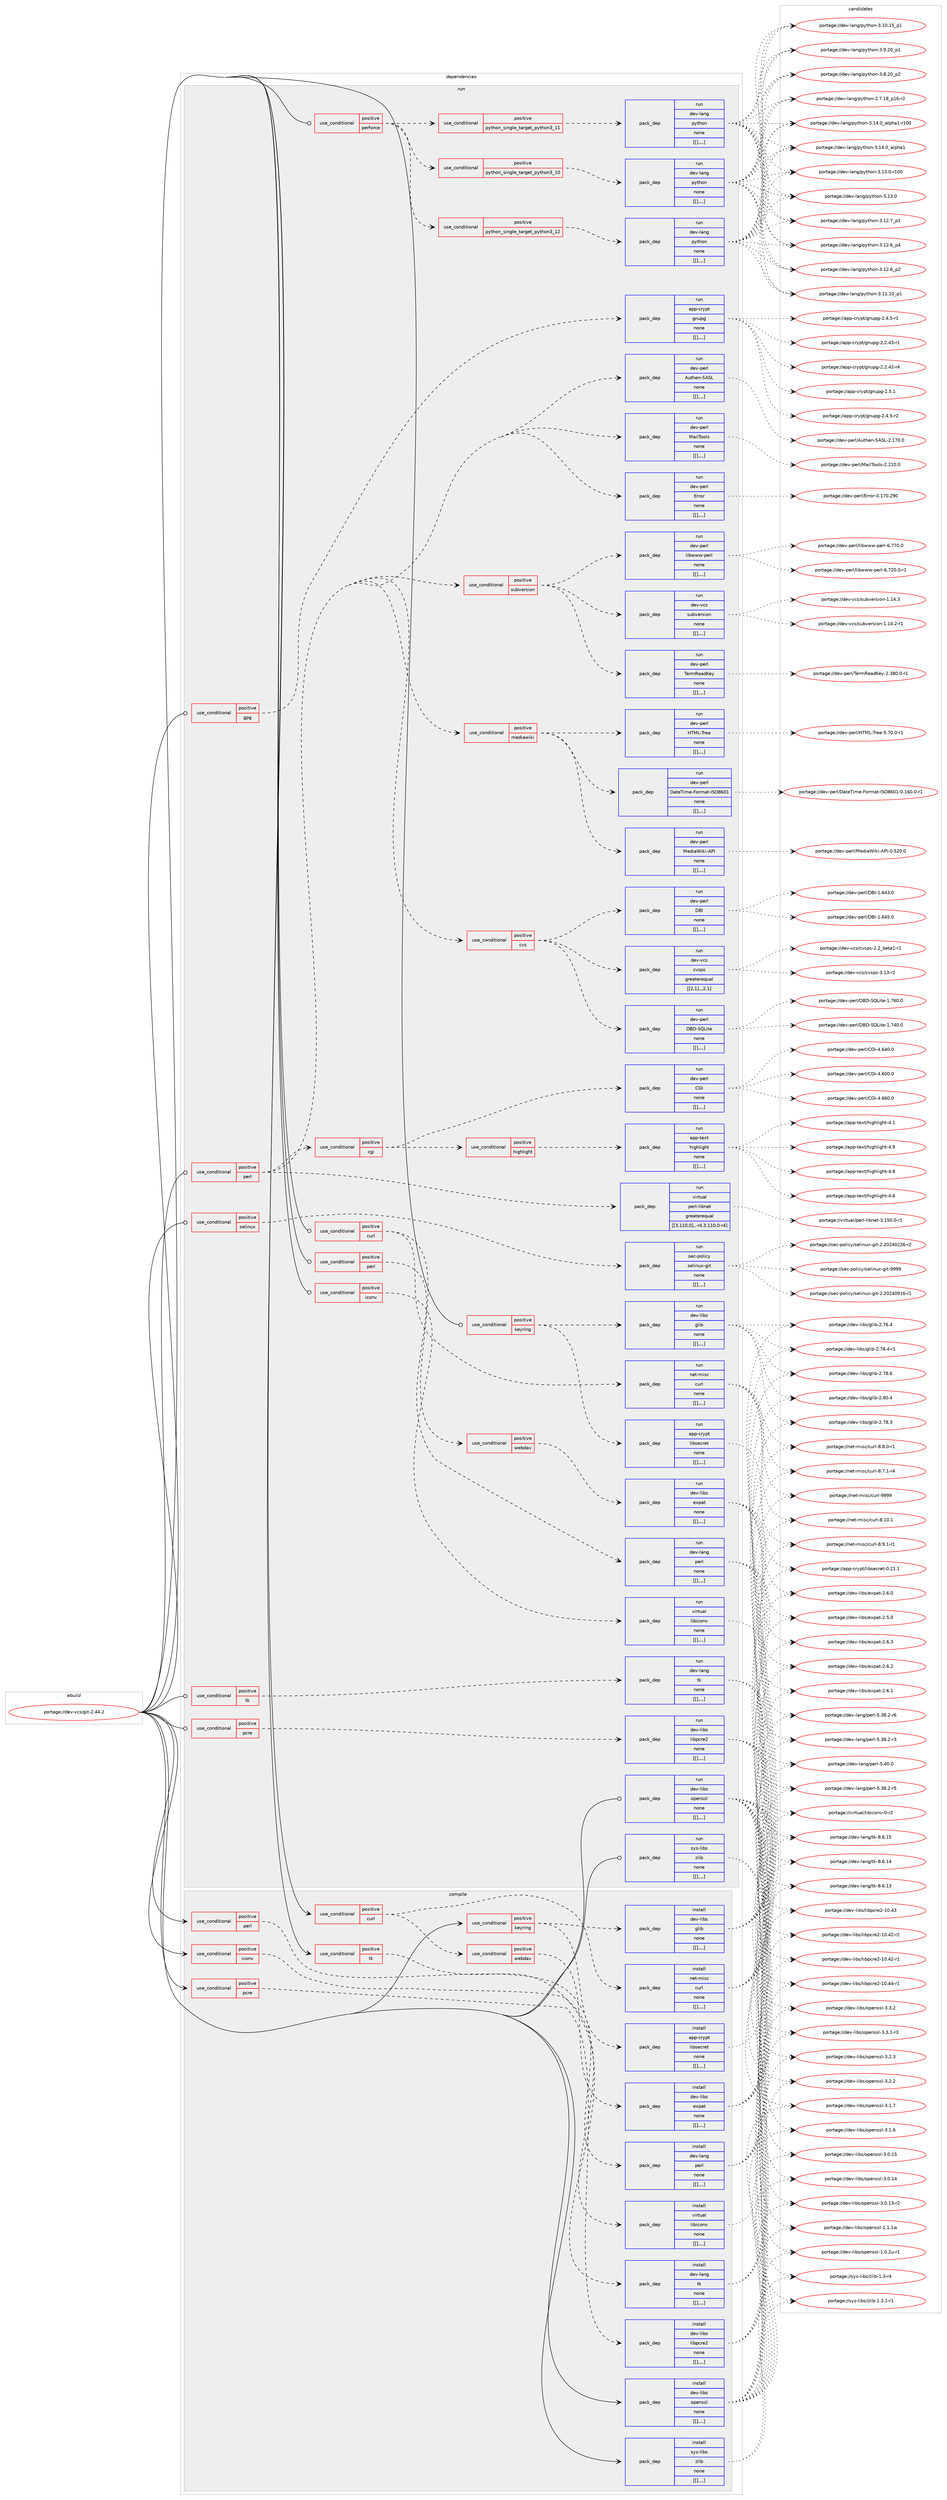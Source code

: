 digraph prolog {

# *************
# Graph options
# *************

newrank=true;
concentrate=true;
compound=true;
graph [rankdir=LR,fontname=Helvetica,fontsize=10,ranksep=1.5];#, ranksep=2.5, nodesep=0.2];
edge  [arrowhead=vee];
node  [fontname=Helvetica,fontsize=10];

# **********
# The ebuild
# **********

subgraph cluster_leftcol {
color=gray;
label=<<i>ebuild</i>>;
id [label="portage://dev-vcs/git-2.44.2", color=red, width=4, href="../dev-vcs/git-2.44.2.svg"];
}

# ****************
# The dependencies
# ****************

subgraph cluster_midcol {
color=gray;
label=<<i>dependencies</i>>;
subgraph cluster_compile {
fillcolor="#eeeeee";
style=filled;
label=<<i>compile</i>>;
subgraph cond66840 {
dependency233013 [label=<<TABLE BORDER="0" CELLBORDER="1" CELLSPACING="0" CELLPADDING="4"><TR><TD ROWSPAN="3" CELLPADDING="10">use_conditional</TD></TR><TR><TD>positive</TD></TR><TR><TD>curl</TD></TR></TABLE>>, shape=none, color=red];
subgraph pack164625 {
dependency233052 [label=<<TABLE BORDER="0" CELLBORDER="1" CELLSPACING="0" CELLPADDING="4" WIDTH="220"><TR><TD ROWSPAN="6" CELLPADDING="30">pack_dep</TD></TR><TR><TD WIDTH="110">install</TD></TR><TR><TD>net-misc</TD></TR><TR><TD>curl</TD></TR><TR><TD>none</TD></TR><TR><TD>[[],,,,]</TD></TR></TABLE>>, shape=none, color=blue];
}
dependency233013:e -> dependency233052:w [weight=20,style="dashed",arrowhead="vee"];
subgraph cond66861 {
dependency233061 [label=<<TABLE BORDER="0" CELLBORDER="1" CELLSPACING="0" CELLPADDING="4"><TR><TD ROWSPAN="3" CELLPADDING="10">use_conditional</TD></TR><TR><TD>positive</TD></TR><TR><TD>webdav</TD></TR></TABLE>>, shape=none, color=red];
subgraph pack164683 {
dependency233116 [label=<<TABLE BORDER="0" CELLBORDER="1" CELLSPACING="0" CELLPADDING="4" WIDTH="220"><TR><TD ROWSPAN="6" CELLPADDING="30">pack_dep</TD></TR><TR><TD WIDTH="110">install</TD></TR><TR><TD>dev-libs</TD></TR><TR><TD>expat</TD></TR><TR><TD>none</TD></TR><TR><TD>[[],,,,]</TD></TR></TABLE>>, shape=none, color=blue];
}
dependency233061:e -> dependency233116:w [weight=20,style="dashed",arrowhead="vee"];
}
dependency233013:e -> dependency233061:w [weight=20,style="dashed",arrowhead="vee"];
}
id:e -> dependency233013:w [weight=20,style="solid",arrowhead="vee"];
subgraph cond66881 {
dependency233120 [label=<<TABLE BORDER="0" CELLBORDER="1" CELLSPACING="0" CELLPADDING="4"><TR><TD ROWSPAN="3" CELLPADDING="10">use_conditional</TD></TR><TR><TD>positive</TD></TR><TR><TD>iconv</TD></TR></TABLE>>, shape=none, color=red];
subgraph pack164729 {
dependency233179 [label=<<TABLE BORDER="0" CELLBORDER="1" CELLSPACING="0" CELLPADDING="4" WIDTH="220"><TR><TD ROWSPAN="6" CELLPADDING="30">pack_dep</TD></TR><TR><TD WIDTH="110">install</TD></TR><TR><TD>virtual</TD></TR><TR><TD>libiconv</TD></TR><TR><TD>none</TD></TR><TR><TD>[[],,,,]</TD></TR></TABLE>>, shape=none, color=blue];
}
dependency233120:e -> dependency233179:w [weight=20,style="dashed",arrowhead="vee"];
}
id:e -> dependency233120:w [weight=20,style="solid",arrowhead="vee"];
subgraph cond66903 {
dependency233221 [label=<<TABLE BORDER="0" CELLBORDER="1" CELLSPACING="0" CELLPADDING="4"><TR><TD ROWSPAN="3" CELLPADDING="10">use_conditional</TD></TR><TR><TD>positive</TD></TR><TR><TD>keyring</TD></TR></TABLE>>, shape=none, color=red];
subgraph pack164764 {
dependency233265 [label=<<TABLE BORDER="0" CELLBORDER="1" CELLSPACING="0" CELLPADDING="4" WIDTH="220"><TR><TD ROWSPAN="6" CELLPADDING="30">pack_dep</TD></TR><TR><TD WIDTH="110">install</TD></TR><TR><TD>app-crypt</TD></TR><TR><TD>libsecret</TD></TR><TR><TD>none</TD></TR><TR><TD>[[],,,,]</TD></TR></TABLE>>, shape=none, color=blue];
}
dependency233221:e -> dependency233265:w [weight=20,style="dashed",arrowhead="vee"];
subgraph pack164798 {
dependency233286 [label=<<TABLE BORDER="0" CELLBORDER="1" CELLSPACING="0" CELLPADDING="4" WIDTH="220"><TR><TD ROWSPAN="6" CELLPADDING="30">pack_dep</TD></TR><TR><TD WIDTH="110">install</TD></TR><TR><TD>dev-libs</TD></TR><TR><TD>glib</TD></TR><TR><TD>none</TD></TR><TR><TD>[[],,,,]</TD></TR></TABLE>>, shape=none, color=blue];
}
dependency233221:e -> dependency233286:w [weight=20,style="dashed",arrowhead="vee"];
}
id:e -> dependency233221:w [weight=20,style="solid",arrowhead="vee"];
subgraph cond66932 {
dependency233315 [label=<<TABLE BORDER="0" CELLBORDER="1" CELLSPACING="0" CELLPADDING="4"><TR><TD ROWSPAN="3" CELLPADDING="10">use_conditional</TD></TR><TR><TD>positive</TD></TR><TR><TD>pcre</TD></TR></TABLE>>, shape=none, color=red];
subgraph pack164822 {
dependency233317 [label=<<TABLE BORDER="0" CELLBORDER="1" CELLSPACING="0" CELLPADDING="4" WIDTH="220"><TR><TD ROWSPAN="6" CELLPADDING="30">pack_dep</TD></TR><TR><TD WIDTH="110">install</TD></TR><TR><TD>dev-libs</TD></TR><TR><TD>libpcre2</TD></TR><TR><TD>none</TD></TR><TR><TD>[[],,,,]</TD></TR></TABLE>>, shape=none, color=blue];
}
dependency233315:e -> dependency233317:w [weight=20,style="dashed",arrowhead="vee"];
}
id:e -> dependency233315:w [weight=20,style="solid",arrowhead="vee"];
subgraph cond66946 {
dependency233334 [label=<<TABLE BORDER="0" CELLBORDER="1" CELLSPACING="0" CELLPADDING="4"><TR><TD ROWSPAN="3" CELLPADDING="10">use_conditional</TD></TR><TR><TD>positive</TD></TR><TR><TD>perl</TD></TR></TABLE>>, shape=none, color=red];
subgraph pack164838 {
dependency233358 [label=<<TABLE BORDER="0" CELLBORDER="1" CELLSPACING="0" CELLPADDING="4" WIDTH="220"><TR><TD ROWSPAN="6" CELLPADDING="30">pack_dep</TD></TR><TR><TD WIDTH="110">install</TD></TR><TR><TD>dev-lang</TD></TR><TR><TD>perl</TD></TR><TR><TD>none</TD></TR><TR><TD>[[],,,,]</TD></TR></TABLE>>, shape=none, color=blue];
}
dependency233334:e -> dependency233358:w [weight=20,style="dashed",arrowhead="vee"];
}
id:e -> dependency233334:w [weight=20,style="solid",arrowhead="vee"];
subgraph cond66978 {
dependency233409 [label=<<TABLE BORDER="0" CELLBORDER="1" CELLSPACING="0" CELLPADDING="4"><TR><TD ROWSPAN="3" CELLPADDING="10">use_conditional</TD></TR><TR><TD>positive</TD></TR><TR><TD>tk</TD></TR></TABLE>>, shape=none, color=red];
subgraph pack164904 {
dependency233515 [label=<<TABLE BORDER="0" CELLBORDER="1" CELLSPACING="0" CELLPADDING="4" WIDTH="220"><TR><TD ROWSPAN="6" CELLPADDING="30">pack_dep</TD></TR><TR><TD WIDTH="110">install</TD></TR><TR><TD>dev-lang</TD></TR><TR><TD>tk</TD></TR><TR><TD>none</TD></TR><TR><TD>[[],,,,]</TD></TR></TABLE>>, shape=none, color=blue];
}
dependency233409:e -> dependency233515:w [weight=20,style="dashed",arrowhead="vee"];
}
id:e -> dependency233409:w [weight=20,style="solid",arrowhead="vee"];
subgraph pack164961 {
dependency233518 [label=<<TABLE BORDER="0" CELLBORDER="1" CELLSPACING="0" CELLPADDING="4" WIDTH="220"><TR><TD ROWSPAN="6" CELLPADDING="30">pack_dep</TD></TR><TR><TD WIDTH="110">install</TD></TR><TR><TD>dev-libs</TD></TR><TR><TD>openssl</TD></TR><TR><TD>none</TD></TR><TR><TD>[[],,,,]</TD></TR></TABLE>>, shape=none, color=blue];
}
id:e -> dependency233518:w [weight=20,style="solid",arrowhead="vee"];
subgraph pack164964 {
dependency233522 [label=<<TABLE BORDER="0" CELLBORDER="1" CELLSPACING="0" CELLPADDING="4" WIDTH="220"><TR><TD ROWSPAN="6" CELLPADDING="30">pack_dep</TD></TR><TR><TD WIDTH="110">install</TD></TR><TR><TD>sys-libs</TD></TR><TR><TD>zlib</TD></TR><TR><TD>none</TD></TR><TR><TD>[[],,,,]</TD></TR></TABLE>>, shape=none, color=blue];
}
id:e -> dependency233522:w [weight=20,style="solid",arrowhead="vee"];
}
subgraph cluster_compileandrun {
fillcolor="#eeeeee";
style=filled;
label=<<i>compile and run</i>>;
}
subgraph cluster_run {
fillcolor="#eeeeee";
style=filled;
label=<<i>run</i>>;
subgraph cond67015 {
dependency233546 [label=<<TABLE BORDER="0" CELLBORDER="1" CELLSPACING="0" CELLPADDING="4"><TR><TD ROWSPAN="3" CELLPADDING="10">use_conditional</TD></TR><TR><TD>positive</TD></TR><TR><TD>curl</TD></TR></TABLE>>, shape=none, color=red];
subgraph pack165002 {
dependency233581 [label=<<TABLE BORDER="0" CELLBORDER="1" CELLSPACING="0" CELLPADDING="4" WIDTH="220"><TR><TD ROWSPAN="6" CELLPADDING="30">pack_dep</TD></TR><TR><TD WIDTH="110">run</TD></TR><TR><TD>net-misc</TD></TR><TR><TD>curl</TD></TR><TR><TD>none</TD></TR><TR><TD>[[],,,,]</TD></TR></TABLE>>, shape=none, color=blue];
}
dependency233546:e -> dependency233581:w [weight=20,style="dashed",arrowhead="vee"];
subgraph cond67027 {
dependency233603 [label=<<TABLE BORDER="0" CELLBORDER="1" CELLSPACING="0" CELLPADDING="4"><TR><TD ROWSPAN="3" CELLPADDING="10">use_conditional</TD></TR><TR><TD>positive</TD></TR><TR><TD>webdav</TD></TR></TABLE>>, shape=none, color=red];
subgraph pack165037 {
dependency233633 [label=<<TABLE BORDER="0" CELLBORDER="1" CELLSPACING="0" CELLPADDING="4" WIDTH="220"><TR><TD ROWSPAN="6" CELLPADDING="30">pack_dep</TD></TR><TR><TD WIDTH="110">run</TD></TR><TR><TD>dev-libs</TD></TR><TR><TD>expat</TD></TR><TR><TD>none</TD></TR><TR><TD>[[],,,,]</TD></TR></TABLE>>, shape=none, color=blue];
}
dependency233603:e -> dependency233633:w [weight=20,style="dashed",arrowhead="vee"];
}
dependency233546:e -> dependency233603:w [weight=20,style="dashed",arrowhead="vee"];
}
id:e -> dependency233546:w [weight=20,style="solid",arrowhead="odot"];
subgraph cond67045 {
dependency233657 [label=<<TABLE BORDER="0" CELLBORDER="1" CELLSPACING="0" CELLPADDING="4"><TR><TD ROWSPAN="3" CELLPADDING="10">use_conditional</TD></TR><TR><TD>positive</TD></TR><TR><TD>gpg</TD></TR></TABLE>>, shape=none, color=red];
subgraph pack165068 {
dependency233730 [label=<<TABLE BORDER="0" CELLBORDER="1" CELLSPACING="0" CELLPADDING="4" WIDTH="220"><TR><TD ROWSPAN="6" CELLPADDING="30">pack_dep</TD></TR><TR><TD WIDTH="110">run</TD></TR><TR><TD>app-crypt</TD></TR><TR><TD>gnupg</TD></TR><TR><TD>none</TD></TR><TR><TD>[[],,,,]</TD></TR></TABLE>>, shape=none, color=blue];
}
dependency233657:e -> dependency233730:w [weight=20,style="dashed",arrowhead="vee"];
}
id:e -> dependency233657:w [weight=20,style="solid",arrowhead="odot"];
subgraph cond67075 {
dependency233734 [label=<<TABLE BORDER="0" CELLBORDER="1" CELLSPACING="0" CELLPADDING="4"><TR><TD ROWSPAN="3" CELLPADDING="10">use_conditional</TD></TR><TR><TD>positive</TD></TR><TR><TD>iconv</TD></TR></TABLE>>, shape=none, color=red];
subgraph pack165109 {
dependency233737 [label=<<TABLE BORDER="0" CELLBORDER="1" CELLSPACING="0" CELLPADDING="4" WIDTH="220"><TR><TD ROWSPAN="6" CELLPADDING="30">pack_dep</TD></TR><TR><TD WIDTH="110">run</TD></TR><TR><TD>virtual</TD></TR><TR><TD>libiconv</TD></TR><TR><TD>none</TD></TR><TR><TD>[[],,,,]</TD></TR></TABLE>>, shape=none, color=blue];
}
dependency233734:e -> dependency233737:w [weight=20,style="dashed",arrowhead="vee"];
}
id:e -> dependency233734:w [weight=20,style="solid",arrowhead="odot"];
subgraph cond67080 {
dependency233763 [label=<<TABLE BORDER="0" CELLBORDER="1" CELLSPACING="0" CELLPADDING="4"><TR><TD ROWSPAN="3" CELLPADDING="10">use_conditional</TD></TR><TR><TD>positive</TD></TR><TR><TD>keyring</TD></TR></TABLE>>, shape=none, color=red];
subgraph pack165142 {
dependency233789 [label=<<TABLE BORDER="0" CELLBORDER="1" CELLSPACING="0" CELLPADDING="4" WIDTH="220"><TR><TD ROWSPAN="6" CELLPADDING="30">pack_dep</TD></TR><TR><TD WIDTH="110">run</TD></TR><TR><TD>app-crypt</TD></TR><TR><TD>libsecret</TD></TR><TR><TD>none</TD></TR><TR><TD>[[],,,,]</TD></TR></TABLE>>, shape=none, color=blue];
}
dependency233763:e -> dependency233789:w [weight=20,style="dashed",arrowhead="vee"];
subgraph pack165169 {
dependency233893 [label=<<TABLE BORDER="0" CELLBORDER="1" CELLSPACING="0" CELLPADDING="4" WIDTH="220"><TR><TD ROWSPAN="6" CELLPADDING="30">pack_dep</TD></TR><TR><TD WIDTH="110">run</TD></TR><TR><TD>dev-libs</TD></TR><TR><TD>glib</TD></TR><TR><TD>none</TD></TR><TR><TD>[[],,,,]</TD></TR></TABLE>>, shape=none, color=blue];
}
dependency233763:e -> dependency233893:w [weight=20,style="dashed",arrowhead="vee"];
}
id:e -> dependency233763:w [weight=20,style="solid",arrowhead="odot"];
subgraph cond67129 {
dependency233913 [label=<<TABLE BORDER="0" CELLBORDER="1" CELLSPACING="0" CELLPADDING="4"><TR><TD ROWSPAN="3" CELLPADDING="10">use_conditional</TD></TR><TR><TD>positive</TD></TR><TR><TD>pcre</TD></TR></TABLE>>, shape=none, color=red];
subgraph pack165232 {
dependency233917 [label=<<TABLE BORDER="0" CELLBORDER="1" CELLSPACING="0" CELLPADDING="4" WIDTH="220"><TR><TD ROWSPAN="6" CELLPADDING="30">pack_dep</TD></TR><TR><TD WIDTH="110">run</TD></TR><TR><TD>dev-libs</TD></TR><TR><TD>libpcre2</TD></TR><TR><TD>none</TD></TR><TR><TD>[[],,,,]</TD></TR></TABLE>>, shape=none, color=blue];
}
dependency233913:e -> dependency233917:w [weight=20,style="dashed",arrowhead="vee"];
}
id:e -> dependency233913:w [weight=20,style="solid",arrowhead="odot"];
subgraph cond67141 {
dependency233944 [label=<<TABLE BORDER="0" CELLBORDER="1" CELLSPACING="0" CELLPADDING="4"><TR><TD ROWSPAN="3" CELLPADDING="10">use_conditional</TD></TR><TR><TD>positive</TD></TR><TR><TD>perforce</TD></TR></TABLE>>, shape=none, color=red];
subgraph cond67142 {
dependency233968 [label=<<TABLE BORDER="0" CELLBORDER="1" CELLSPACING="0" CELLPADDING="4"><TR><TD ROWSPAN="3" CELLPADDING="10">use_conditional</TD></TR><TR><TD>positive</TD></TR><TR><TD>python_single_target_python3_10</TD></TR></TABLE>>, shape=none, color=red];
subgraph pack165261 {
dependency233984 [label=<<TABLE BORDER="0" CELLBORDER="1" CELLSPACING="0" CELLPADDING="4" WIDTH="220"><TR><TD ROWSPAN="6" CELLPADDING="30">pack_dep</TD></TR><TR><TD WIDTH="110">run</TD></TR><TR><TD>dev-lang</TD></TR><TR><TD>python</TD></TR><TR><TD>none</TD></TR><TR><TD>[[],,,,]</TD></TR></TABLE>>, shape=none, color=blue];
}
dependency233968:e -> dependency233984:w [weight=20,style="dashed",arrowhead="vee"];
}
dependency233944:e -> dependency233968:w [weight=20,style="dashed",arrowhead="vee"];
subgraph cond67162 {
dependency234004 [label=<<TABLE BORDER="0" CELLBORDER="1" CELLSPACING="0" CELLPADDING="4"><TR><TD ROWSPAN="3" CELLPADDING="10">use_conditional</TD></TR><TR><TD>positive</TD></TR><TR><TD>python_single_target_python3_11</TD></TR></TABLE>>, shape=none, color=red];
subgraph pack165288 {
dependency234007 [label=<<TABLE BORDER="0" CELLBORDER="1" CELLSPACING="0" CELLPADDING="4" WIDTH="220"><TR><TD ROWSPAN="6" CELLPADDING="30">pack_dep</TD></TR><TR><TD WIDTH="110">run</TD></TR><TR><TD>dev-lang</TD></TR><TR><TD>python</TD></TR><TR><TD>none</TD></TR><TR><TD>[[],,,,]</TD></TR></TABLE>>, shape=none, color=blue];
}
dependency234004:e -> dependency234007:w [weight=20,style="dashed",arrowhead="vee"];
}
dependency233944:e -> dependency234004:w [weight=20,style="dashed",arrowhead="vee"];
subgraph cond67169 {
dependency234048 [label=<<TABLE BORDER="0" CELLBORDER="1" CELLSPACING="0" CELLPADDING="4"><TR><TD ROWSPAN="3" CELLPADDING="10">use_conditional</TD></TR><TR><TD>positive</TD></TR><TR><TD>python_single_target_python3_12</TD></TR></TABLE>>, shape=none, color=red];
subgraph pack165320 {
dependency234070 [label=<<TABLE BORDER="0" CELLBORDER="1" CELLSPACING="0" CELLPADDING="4" WIDTH="220"><TR><TD ROWSPAN="6" CELLPADDING="30">pack_dep</TD></TR><TR><TD WIDTH="110">run</TD></TR><TR><TD>dev-lang</TD></TR><TR><TD>python</TD></TR><TR><TD>none</TD></TR><TR><TD>[[],,,,]</TD></TR></TABLE>>, shape=none, color=blue];
}
dependency234048:e -> dependency234070:w [weight=20,style="dashed",arrowhead="vee"];
}
dependency233944:e -> dependency234048:w [weight=20,style="dashed",arrowhead="vee"];
}
id:e -> dependency233944:w [weight=20,style="solid",arrowhead="odot"];
subgraph cond67205 {
dependency234145 [label=<<TABLE BORDER="0" CELLBORDER="1" CELLSPACING="0" CELLPADDING="4"><TR><TD ROWSPAN="3" CELLPADDING="10">use_conditional</TD></TR><TR><TD>positive</TD></TR><TR><TD>perl</TD></TR></TABLE>>, shape=none, color=red];
subgraph pack165415 {
dependency234233 [label=<<TABLE BORDER="0" CELLBORDER="1" CELLSPACING="0" CELLPADDING="4" WIDTH="220"><TR><TD ROWSPAN="6" CELLPADDING="30">pack_dep</TD></TR><TR><TD WIDTH="110">run</TD></TR><TR><TD>dev-lang</TD></TR><TR><TD>perl</TD></TR><TR><TD>none</TD></TR><TR><TD>[[],,,,]</TD></TR></TABLE>>, shape=none, color=blue];
}
dependency234145:e -> dependency234233:w [weight=20,style="dashed",arrowhead="vee"];
}
id:e -> dependency234145:w [weight=20,style="solid",arrowhead="odot"];
subgraph cond67243 {
dependency234309 [label=<<TABLE BORDER="0" CELLBORDER="1" CELLSPACING="0" CELLPADDING="4"><TR><TD ROWSPAN="3" CELLPADDING="10">use_conditional</TD></TR><TR><TD>positive</TD></TR><TR><TD>perl</TD></TR></TABLE>>, shape=none, color=red];
subgraph pack165506 {
dependency234313 [label=<<TABLE BORDER="0" CELLBORDER="1" CELLSPACING="0" CELLPADDING="4" WIDTH="220"><TR><TD ROWSPAN="6" CELLPADDING="30">pack_dep</TD></TR><TR><TD WIDTH="110">run</TD></TR><TR><TD>dev-perl</TD></TR><TR><TD>Error</TD></TR><TR><TD>none</TD></TR><TR><TD>[[],,,,]</TD></TR></TABLE>>, shape=none, color=blue];
}
dependency234309:e -> dependency234313:w [weight=20,style="dashed",arrowhead="vee"];
subgraph pack165529 {
dependency234354 [label=<<TABLE BORDER="0" CELLBORDER="1" CELLSPACING="0" CELLPADDING="4" WIDTH="220"><TR><TD ROWSPAN="6" CELLPADDING="30">pack_dep</TD></TR><TR><TD WIDTH="110">run</TD></TR><TR><TD>dev-perl</TD></TR><TR><TD>MailTools</TD></TR><TR><TD>none</TD></TR><TR><TD>[[],,,,]</TD></TR></TABLE>>, shape=none, color=blue];
}
dependency234309:e -> dependency234354:w [weight=20,style="dashed",arrowhead="vee"];
subgraph pack165571 {
dependency234463 [label=<<TABLE BORDER="0" CELLBORDER="1" CELLSPACING="0" CELLPADDING="4" WIDTH="220"><TR><TD ROWSPAN="6" CELLPADDING="30">pack_dep</TD></TR><TR><TD WIDTH="110">run</TD></TR><TR><TD>dev-perl</TD></TR><TR><TD>Authen-SASL</TD></TR><TR><TD>none</TD></TR><TR><TD>[[],,,,]</TD></TR></TABLE>>, shape=none, color=blue];
}
dependency234309:e -> dependency234463:w [weight=20,style="dashed",arrowhead="vee"];
subgraph pack165622 {
dependency234500 [label=<<TABLE BORDER="0" CELLBORDER="1" CELLSPACING="0" CELLPADDING="4" WIDTH="220"><TR><TD ROWSPAN="6" CELLPADDING="30">pack_dep</TD></TR><TR><TD WIDTH="110">run</TD></TR><TR><TD>virtual</TD></TR><TR><TD>perl-libnet</TD></TR><TR><TD>greaterequal</TD></TR><TR><TD>[[3,110,0],,-r4,3.110.0-r4]</TD></TR></TABLE>>, shape=none, color=blue];
}
dependency234309:e -> dependency234500:w [weight=20,style="dashed",arrowhead="vee"];
subgraph cond67299 {
dependency234503 [label=<<TABLE BORDER="0" CELLBORDER="1" CELLSPACING="0" CELLPADDING="4"><TR><TD ROWSPAN="3" CELLPADDING="10">use_conditional</TD></TR><TR><TD>positive</TD></TR><TR><TD>cgi</TD></TR></TABLE>>, shape=none, color=red];
subgraph pack165662 {
dependency234522 [label=<<TABLE BORDER="0" CELLBORDER="1" CELLSPACING="0" CELLPADDING="4" WIDTH="220"><TR><TD ROWSPAN="6" CELLPADDING="30">pack_dep</TD></TR><TR><TD WIDTH="110">run</TD></TR><TR><TD>dev-perl</TD></TR><TR><TD>CGI</TD></TR><TR><TD>none</TD></TR><TR><TD>[[],,,,]</TD></TR></TABLE>>, shape=none, color=blue];
}
dependency234503:e -> dependency234522:w [weight=20,style="dashed",arrowhead="vee"];
subgraph cond67308 {
dependency234544 [label=<<TABLE BORDER="0" CELLBORDER="1" CELLSPACING="0" CELLPADDING="4"><TR><TD ROWSPAN="3" CELLPADDING="10">use_conditional</TD></TR><TR><TD>positive</TD></TR><TR><TD>highlight</TD></TR></TABLE>>, shape=none, color=red];
subgraph pack165684 {
dependency234547 [label=<<TABLE BORDER="0" CELLBORDER="1" CELLSPACING="0" CELLPADDING="4" WIDTH="220"><TR><TD ROWSPAN="6" CELLPADDING="30">pack_dep</TD></TR><TR><TD WIDTH="110">run</TD></TR><TR><TD>app-text</TD></TR><TR><TD>highlight</TD></TR><TR><TD>none</TD></TR><TR><TD>[[],,,,]</TD></TR></TABLE>>, shape=none, color=blue];
}
dependency234544:e -> dependency234547:w [weight=20,style="dashed",arrowhead="vee"];
}
dependency234503:e -> dependency234544:w [weight=20,style="dashed",arrowhead="vee"];
}
dependency234309:e -> dependency234503:w [weight=20,style="dashed",arrowhead="vee"];
subgraph cond67326 {
dependency234626 [label=<<TABLE BORDER="0" CELLBORDER="1" CELLSPACING="0" CELLPADDING="4"><TR><TD ROWSPAN="3" CELLPADDING="10">use_conditional</TD></TR><TR><TD>positive</TD></TR><TR><TD>cvs</TD></TR></TABLE>>, shape=none, color=red];
subgraph pack165746 {
dependency234674 [label=<<TABLE BORDER="0" CELLBORDER="1" CELLSPACING="0" CELLPADDING="4" WIDTH="220"><TR><TD ROWSPAN="6" CELLPADDING="30">pack_dep</TD></TR><TR><TD WIDTH="110">run</TD></TR><TR><TD>dev-vcs</TD></TR><TR><TD>cvsps</TD></TR><TR><TD>greaterequal</TD></TR><TR><TD>[[2,1],,,2.1]</TD></TR></TABLE>>, shape=none, color=blue];
}
dependency234626:e -> dependency234674:w [weight=20,style="dashed",arrowhead="vee"];
subgraph pack165789 {
dependency234702 [label=<<TABLE BORDER="0" CELLBORDER="1" CELLSPACING="0" CELLPADDING="4" WIDTH="220"><TR><TD ROWSPAN="6" CELLPADDING="30">pack_dep</TD></TR><TR><TD WIDTH="110">run</TD></TR><TR><TD>dev-perl</TD></TR><TR><TD>DBI</TD></TR><TR><TD>none</TD></TR><TR><TD>[[],,,,]</TD></TR></TABLE>>, shape=none, color=blue];
}
dependency234626:e -> dependency234702:w [weight=20,style="dashed",arrowhead="vee"];
subgraph pack165813 {
dependency234747 [label=<<TABLE BORDER="0" CELLBORDER="1" CELLSPACING="0" CELLPADDING="4" WIDTH="220"><TR><TD ROWSPAN="6" CELLPADDING="30">pack_dep</TD></TR><TR><TD WIDTH="110">run</TD></TR><TR><TD>dev-perl</TD></TR><TR><TD>DBD-SQLite</TD></TR><TR><TD>none</TD></TR><TR><TD>[[],,,,]</TD></TR></TABLE>>, shape=none, color=blue];
}
dependency234626:e -> dependency234747:w [weight=20,style="dashed",arrowhead="vee"];
}
dependency234309:e -> dependency234626:w [weight=20,style="dashed",arrowhead="vee"];
subgraph cond67353 {
dependency234765 [label=<<TABLE BORDER="0" CELLBORDER="1" CELLSPACING="0" CELLPADDING="4"><TR><TD ROWSPAN="3" CELLPADDING="10">use_conditional</TD></TR><TR><TD>positive</TD></TR><TR><TD>mediawiki</TD></TR></TABLE>>, shape=none, color=red];
subgraph pack165851 {
dependency234766 [label=<<TABLE BORDER="0" CELLBORDER="1" CELLSPACING="0" CELLPADDING="4" WIDTH="220"><TR><TD ROWSPAN="6" CELLPADDING="30">pack_dep</TD></TR><TR><TD WIDTH="110">run</TD></TR><TR><TD>dev-perl</TD></TR><TR><TD>DateTime-Format-ISO8601</TD></TR><TR><TD>none</TD></TR><TR><TD>[[],,,,]</TD></TR></TABLE>>, shape=none, color=blue];
}
dependency234765:e -> dependency234766:w [weight=20,style="dashed",arrowhead="vee"];
subgraph pack165853 {
dependency234770 [label=<<TABLE BORDER="0" CELLBORDER="1" CELLSPACING="0" CELLPADDING="4" WIDTH="220"><TR><TD ROWSPAN="6" CELLPADDING="30">pack_dep</TD></TR><TR><TD WIDTH="110">run</TD></TR><TR><TD>dev-perl</TD></TR><TR><TD>HTML-Tree</TD></TR><TR><TD>none</TD></TR><TR><TD>[[],,,,]</TD></TR></TABLE>>, shape=none, color=blue];
}
dependency234765:e -> dependency234770:w [weight=20,style="dashed",arrowhead="vee"];
subgraph pack165855 {
dependency234789 [label=<<TABLE BORDER="0" CELLBORDER="1" CELLSPACING="0" CELLPADDING="4" WIDTH="220"><TR><TD ROWSPAN="6" CELLPADDING="30">pack_dep</TD></TR><TR><TD WIDTH="110">run</TD></TR><TR><TD>dev-perl</TD></TR><TR><TD>MediaWiki-API</TD></TR><TR><TD>none</TD></TR><TR><TD>[[],,,,]</TD></TR></TABLE>>, shape=none, color=blue];
}
dependency234765:e -> dependency234789:w [weight=20,style="dashed",arrowhead="vee"];
}
dependency234309:e -> dependency234765:w [weight=20,style="dashed",arrowhead="vee"];
subgraph cond67373 {
dependency234824 [label=<<TABLE BORDER="0" CELLBORDER="1" CELLSPACING="0" CELLPADDING="4"><TR><TD ROWSPAN="3" CELLPADDING="10">use_conditional</TD></TR><TR><TD>positive</TD></TR><TR><TD>subversion</TD></TR></TABLE>>, shape=none, color=red];
subgraph pack165911 {
dependency234844 [label=<<TABLE BORDER="0" CELLBORDER="1" CELLSPACING="0" CELLPADDING="4" WIDTH="220"><TR><TD ROWSPAN="6" CELLPADDING="30">pack_dep</TD></TR><TR><TD WIDTH="110">run</TD></TR><TR><TD>dev-vcs</TD></TR><TR><TD>subversion</TD></TR><TR><TD>none</TD></TR><TR><TD>[[],,,,]</TD></TR></TABLE>>, shape=none, color=blue];
}
dependency234824:e -> dependency234844:w [weight=20,style="dashed",arrowhead="vee"];
subgraph pack165925 {
dependency234859 [label=<<TABLE BORDER="0" CELLBORDER="1" CELLSPACING="0" CELLPADDING="4" WIDTH="220"><TR><TD ROWSPAN="6" CELLPADDING="30">pack_dep</TD></TR><TR><TD WIDTH="110">run</TD></TR><TR><TD>dev-perl</TD></TR><TR><TD>libwww-perl</TD></TR><TR><TD>none</TD></TR><TR><TD>[[],,,,]</TD></TR></TABLE>>, shape=none, color=blue];
}
dependency234824:e -> dependency234859:w [weight=20,style="dashed",arrowhead="vee"];
subgraph pack165927 {
dependency234885 [label=<<TABLE BORDER="0" CELLBORDER="1" CELLSPACING="0" CELLPADDING="4" WIDTH="220"><TR><TD ROWSPAN="6" CELLPADDING="30">pack_dep</TD></TR><TR><TD WIDTH="110">run</TD></TR><TR><TD>dev-perl</TD></TR><TR><TD>TermReadKey</TD></TR><TR><TD>none</TD></TR><TR><TD>[[],,,,]</TD></TR></TABLE>>, shape=none, color=blue];
}
dependency234824:e -> dependency234885:w [weight=20,style="dashed",arrowhead="vee"];
}
dependency234309:e -> dependency234824:w [weight=20,style="dashed",arrowhead="vee"];
}
id:e -> dependency234309:w [weight=20,style="solid",arrowhead="odot"];
subgraph cond67399 {
dependency234958 [label=<<TABLE BORDER="0" CELLBORDER="1" CELLSPACING="0" CELLPADDING="4"><TR><TD ROWSPAN="3" CELLPADDING="10">use_conditional</TD></TR><TR><TD>positive</TD></TR><TR><TD>selinux</TD></TR></TABLE>>, shape=none, color=red];
subgraph pack166008 {
dependency234978 [label=<<TABLE BORDER="0" CELLBORDER="1" CELLSPACING="0" CELLPADDING="4" WIDTH="220"><TR><TD ROWSPAN="6" CELLPADDING="30">pack_dep</TD></TR><TR><TD WIDTH="110">run</TD></TR><TR><TD>sec-policy</TD></TR><TR><TD>selinux-git</TD></TR><TR><TD>none</TD></TR><TR><TD>[[],,,,]</TD></TR></TABLE>>, shape=none, color=blue];
}
dependency234958:e -> dependency234978:w [weight=20,style="dashed",arrowhead="vee"];
}
id:e -> dependency234958:w [weight=20,style="solid",arrowhead="odot"];
subgraph cond67404 {
dependency234983 [label=<<TABLE BORDER="0" CELLBORDER="1" CELLSPACING="0" CELLPADDING="4"><TR><TD ROWSPAN="3" CELLPADDING="10">use_conditional</TD></TR><TR><TD>positive</TD></TR><TR><TD>tk</TD></TR></TABLE>>, shape=none, color=red];
subgraph pack166043 {
dependency235016 [label=<<TABLE BORDER="0" CELLBORDER="1" CELLSPACING="0" CELLPADDING="4" WIDTH="220"><TR><TD ROWSPAN="6" CELLPADDING="30">pack_dep</TD></TR><TR><TD WIDTH="110">run</TD></TR><TR><TD>dev-lang</TD></TR><TR><TD>tk</TD></TR><TR><TD>none</TD></TR><TR><TD>[[],,,,]</TD></TR></TABLE>>, shape=none, color=blue];
}
dependency234983:e -> dependency235016:w [weight=20,style="dashed",arrowhead="vee"];
}
id:e -> dependency234983:w [weight=20,style="solid",arrowhead="odot"];
subgraph pack166061 {
dependency235082 [label=<<TABLE BORDER="0" CELLBORDER="1" CELLSPACING="0" CELLPADDING="4" WIDTH="220"><TR><TD ROWSPAN="6" CELLPADDING="30">pack_dep</TD></TR><TR><TD WIDTH="110">run</TD></TR><TR><TD>dev-libs</TD></TR><TR><TD>openssl</TD></TR><TR><TD>none</TD></TR><TR><TD>[[],,,,]</TD></TR></TABLE>>, shape=none, color=blue];
}
id:e -> dependency235082:w [weight=20,style="solid",arrowhead="odot"];
subgraph pack166123 {
dependency235100 [label=<<TABLE BORDER="0" CELLBORDER="1" CELLSPACING="0" CELLPADDING="4" WIDTH="220"><TR><TD ROWSPAN="6" CELLPADDING="30">pack_dep</TD></TR><TR><TD WIDTH="110">run</TD></TR><TR><TD>sys-libs</TD></TR><TR><TD>zlib</TD></TR><TR><TD>none</TD></TR><TR><TD>[[],,,,]</TD></TR></TABLE>>, shape=none, color=blue];
}
id:e -> dependency235100:w [weight=20,style="solid",arrowhead="odot"];
}
}

# **************
# The candidates
# **************

subgraph cluster_choices {
rank=same;
color=gray;
label=<<i>candidates</i>>;

subgraph choice165358 {
color=black;
nodesep=1;
choice110101116451091051159947991171141084557575757 [label="portage://net-misc/curl-9999", color=red, width=4,href="../net-misc/curl-9999.svg"];
choice1101011164510910511599479911711410845564649484649 [label="portage://net-misc/curl-8.10.1", color=red, width=4,href="../net-misc/curl-8.10.1.svg"];
choice110101116451091051159947991171141084556465746494511449 [label="portage://net-misc/curl-8.9.1-r1", color=red, width=4,href="../net-misc/curl-8.9.1-r1.svg"];
choice110101116451091051159947991171141084556465646484511449 [label="portage://net-misc/curl-8.8.0-r1", color=red, width=4,href="../net-misc/curl-8.8.0-r1.svg"];
choice110101116451091051159947991171141084556465546494511452 [label="portage://net-misc/curl-8.7.1-r4", color=red, width=4,href="../net-misc/curl-8.7.1-r4.svg"];
dependency233052:e -> choice110101116451091051159947991171141084557575757:w [style=dotted,weight="100"];
dependency233052:e -> choice1101011164510910511599479911711410845564649484649:w [style=dotted,weight="100"];
dependency233052:e -> choice110101116451091051159947991171141084556465746494511449:w [style=dotted,weight="100"];
dependency233052:e -> choice110101116451091051159947991171141084556465646484511449:w [style=dotted,weight="100"];
dependency233052:e -> choice110101116451091051159947991171141084556465546494511452:w [style=dotted,weight="100"];
}
subgraph choice165363 {
color=black;
nodesep=1;
choice10010111845108105981154710112011297116455046544651 [label="portage://dev-libs/expat-2.6.3", color=red, width=4,href="../dev-libs/expat-2.6.3.svg"];
choice10010111845108105981154710112011297116455046544650 [label="portage://dev-libs/expat-2.6.2", color=red, width=4,href="../dev-libs/expat-2.6.2.svg"];
choice10010111845108105981154710112011297116455046544649 [label="portage://dev-libs/expat-2.6.1", color=red, width=4,href="../dev-libs/expat-2.6.1.svg"];
choice10010111845108105981154710112011297116455046544648 [label="portage://dev-libs/expat-2.6.0", color=red, width=4,href="../dev-libs/expat-2.6.0.svg"];
choice10010111845108105981154710112011297116455046534648 [label="portage://dev-libs/expat-2.5.0", color=red, width=4,href="../dev-libs/expat-2.5.0.svg"];
dependency233116:e -> choice10010111845108105981154710112011297116455046544651:w [style=dotted,weight="100"];
dependency233116:e -> choice10010111845108105981154710112011297116455046544650:w [style=dotted,weight="100"];
dependency233116:e -> choice10010111845108105981154710112011297116455046544649:w [style=dotted,weight="100"];
dependency233116:e -> choice10010111845108105981154710112011297116455046544648:w [style=dotted,weight="100"];
dependency233116:e -> choice10010111845108105981154710112011297116455046534648:w [style=dotted,weight="100"];
}
subgraph choice165369 {
color=black;
nodesep=1;
choice1181051141161179710847108105981059911111011845484511450 [label="portage://virtual/libiconv-0-r2", color=red, width=4,href="../virtual/libiconv-0-r2.svg"];
dependency233179:e -> choice1181051141161179710847108105981059911111011845484511450:w [style=dotted,weight="100"];
}
subgraph choice165375 {
color=black;
nodesep=1;
choice97112112459911412111211647108105981151019911410111645484650494649 [label="portage://app-crypt/libsecret-0.21.1", color=red, width=4,href="../app-crypt/libsecret-0.21.1.svg"];
dependency233265:e -> choice97112112459911412111211647108105981151019911410111645484650494649:w [style=dotted,weight="100"];
}
subgraph choice165385 {
color=black;
nodesep=1;
choice1001011184510810598115471031081059845504656484652 [label="portage://dev-libs/glib-2.80.4", color=red, width=4,href="../dev-libs/glib-2.80.4.svg"];
choice1001011184510810598115471031081059845504655564654 [label="portage://dev-libs/glib-2.78.6", color=red, width=4,href="../dev-libs/glib-2.78.6.svg"];
choice10010111845108105981154710310810598455046555646524511449 [label="portage://dev-libs/glib-2.78.4-r1", color=red, width=4,href="../dev-libs/glib-2.78.4-r1.svg"];
choice1001011184510810598115471031081059845504655564651 [label="portage://dev-libs/glib-2.78.3", color=red, width=4,href="../dev-libs/glib-2.78.3.svg"];
choice1001011184510810598115471031081059845504655544652 [label="portage://dev-libs/glib-2.76.4", color=red, width=4,href="../dev-libs/glib-2.76.4.svg"];
dependency233286:e -> choice1001011184510810598115471031081059845504656484652:w [style=dotted,weight="100"];
dependency233286:e -> choice1001011184510810598115471031081059845504655564654:w [style=dotted,weight="100"];
dependency233286:e -> choice10010111845108105981154710310810598455046555646524511449:w [style=dotted,weight="100"];
dependency233286:e -> choice1001011184510810598115471031081059845504655564651:w [style=dotted,weight="100"];
dependency233286:e -> choice1001011184510810598115471031081059845504655544652:w [style=dotted,weight="100"];
}
subgraph choice165386 {
color=black;
nodesep=1;
choice1001011184510810598115471081059811299114101504549484652524511449 [label="portage://dev-libs/libpcre2-10.44-r1", color=red, width=4,href="../dev-libs/libpcre2-10.44-r1.svg"];
choice100101118451081059811547108105981129911410150454948465251 [label="portage://dev-libs/libpcre2-10.43", color=red, width=4,href="../dev-libs/libpcre2-10.43.svg"];
choice1001011184510810598115471081059811299114101504549484652504511450 [label="portage://dev-libs/libpcre2-10.42-r2", color=red, width=4,href="../dev-libs/libpcre2-10.42-r2.svg"];
choice1001011184510810598115471081059811299114101504549484652504511449 [label="portage://dev-libs/libpcre2-10.42-r1", color=red, width=4,href="../dev-libs/libpcre2-10.42-r1.svg"];
dependency233317:e -> choice1001011184510810598115471081059811299114101504549484652524511449:w [style=dotted,weight="100"];
dependency233317:e -> choice100101118451081059811547108105981129911410150454948465251:w [style=dotted,weight="100"];
dependency233317:e -> choice1001011184510810598115471081059811299114101504549484652504511450:w [style=dotted,weight="100"];
dependency233317:e -> choice1001011184510810598115471081059811299114101504549484652504511449:w [style=dotted,weight="100"];
}
subgraph choice165390 {
color=black;
nodesep=1;
choice10010111845108971101034711210111410845534652484648 [label="portage://dev-lang/perl-5.40.0", color=red, width=4,href="../dev-lang/perl-5.40.0.svg"];
choice100101118451089711010347112101114108455346515646504511454 [label="portage://dev-lang/perl-5.38.2-r6", color=red, width=4,href="../dev-lang/perl-5.38.2-r6.svg"];
choice100101118451089711010347112101114108455346515646504511453 [label="portage://dev-lang/perl-5.38.2-r5", color=red, width=4,href="../dev-lang/perl-5.38.2-r5.svg"];
choice100101118451089711010347112101114108455346515646504511451 [label="portage://dev-lang/perl-5.38.2-r3", color=red, width=4,href="../dev-lang/perl-5.38.2-r3.svg"];
dependency233358:e -> choice10010111845108971101034711210111410845534652484648:w [style=dotted,weight="100"];
dependency233358:e -> choice100101118451089711010347112101114108455346515646504511454:w [style=dotted,weight="100"];
dependency233358:e -> choice100101118451089711010347112101114108455346515646504511453:w [style=dotted,weight="100"];
dependency233358:e -> choice100101118451089711010347112101114108455346515646504511451:w [style=dotted,weight="100"];
}
subgraph choice165393 {
color=black;
nodesep=1;
choice10010111845108971101034711610745564654464953 [label="portage://dev-lang/tk-8.6.15", color=red, width=4,href="../dev-lang/tk-8.6.15.svg"];
choice10010111845108971101034711610745564654464952 [label="portage://dev-lang/tk-8.6.14", color=red, width=4,href="../dev-lang/tk-8.6.14.svg"];
choice10010111845108971101034711610745564654464951 [label="portage://dev-lang/tk-8.6.13", color=red, width=4,href="../dev-lang/tk-8.6.13.svg"];
dependency233515:e -> choice10010111845108971101034711610745564654464953:w [style=dotted,weight="100"];
dependency233515:e -> choice10010111845108971101034711610745564654464952:w [style=dotted,weight="100"];
dependency233515:e -> choice10010111845108971101034711610745564654464951:w [style=dotted,weight="100"];
}
subgraph choice165395 {
color=black;
nodesep=1;
choice100101118451081059811547111112101110115115108455146514650 [label="portage://dev-libs/openssl-3.3.2", color=red, width=4,href="../dev-libs/openssl-3.3.2.svg"];
choice1001011184510810598115471111121011101151151084551465146494511451 [label="portage://dev-libs/openssl-3.3.1-r3", color=red, width=4,href="../dev-libs/openssl-3.3.1-r3.svg"];
choice100101118451081059811547111112101110115115108455146504651 [label="portage://dev-libs/openssl-3.2.3", color=red, width=4,href="../dev-libs/openssl-3.2.3.svg"];
choice100101118451081059811547111112101110115115108455146504650 [label="portage://dev-libs/openssl-3.2.2", color=red, width=4,href="../dev-libs/openssl-3.2.2.svg"];
choice100101118451081059811547111112101110115115108455146494655 [label="portage://dev-libs/openssl-3.1.7", color=red, width=4,href="../dev-libs/openssl-3.1.7.svg"];
choice100101118451081059811547111112101110115115108455146494654 [label="portage://dev-libs/openssl-3.1.6", color=red, width=4,href="../dev-libs/openssl-3.1.6.svg"];
choice10010111845108105981154711111210111011511510845514648464953 [label="portage://dev-libs/openssl-3.0.15", color=red, width=4,href="../dev-libs/openssl-3.0.15.svg"];
choice10010111845108105981154711111210111011511510845514648464952 [label="portage://dev-libs/openssl-3.0.14", color=red, width=4,href="../dev-libs/openssl-3.0.14.svg"];
choice100101118451081059811547111112101110115115108455146484649514511450 [label="portage://dev-libs/openssl-3.0.13-r2", color=red, width=4,href="../dev-libs/openssl-3.0.13-r2.svg"];
choice100101118451081059811547111112101110115115108454946494649119 [label="portage://dev-libs/openssl-1.1.1w", color=red, width=4,href="../dev-libs/openssl-1.1.1w.svg"];
choice1001011184510810598115471111121011101151151084549464846501174511449 [label="portage://dev-libs/openssl-1.0.2u-r1", color=red, width=4,href="../dev-libs/openssl-1.0.2u-r1.svg"];
dependency233518:e -> choice100101118451081059811547111112101110115115108455146514650:w [style=dotted,weight="100"];
dependency233518:e -> choice1001011184510810598115471111121011101151151084551465146494511451:w [style=dotted,weight="100"];
dependency233518:e -> choice100101118451081059811547111112101110115115108455146504651:w [style=dotted,weight="100"];
dependency233518:e -> choice100101118451081059811547111112101110115115108455146504650:w [style=dotted,weight="100"];
dependency233518:e -> choice100101118451081059811547111112101110115115108455146494655:w [style=dotted,weight="100"];
dependency233518:e -> choice100101118451081059811547111112101110115115108455146494654:w [style=dotted,weight="100"];
dependency233518:e -> choice10010111845108105981154711111210111011511510845514648464953:w [style=dotted,weight="100"];
dependency233518:e -> choice10010111845108105981154711111210111011511510845514648464952:w [style=dotted,weight="100"];
dependency233518:e -> choice100101118451081059811547111112101110115115108455146484649514511450:w [style=dotted,weight="100"];
dependency233518:e -> choice100101118451081059811547111112101110115115108454946494649119:w [style=dotted,weight="100"];
dependency233518:e -> choice1001011184510810598115471111121011101151151084549464846501174511449:w [style=dotted,weight="100"];
}
subgraph choice165399 {
color=black;
nodesep=1;
choice115121115451081059811547122108105984549465146494511449 [label="portage://sys-libs/zlib-1.3.1-r1", color=red, width=4,href="../sys-libs/zlib-1.3.1-r1.svg"];
choice11512111545108105981154712210810598454946514511452 [label="portage://sys-libs/zlib-1.3-r4", color=red, width=4,href="../sys-libs/zlib-1.3-r4.svg"];
dependency233522:e -> choice115121115451081059811547122108105984549465146494511449:w [style=dotted,weight="100"];
dependency233522:e -> choice11512111545108105981154712210810598454946514511452:w [style=dotted,weight="100"];
}
subgraph choice165438 {
color=black;
nodesep=1;
choice110101116451091051159947991171141084557575757 [label="portage://net-misc/curl-9999", color=red, width=4,href="../net-misc/curl-9999.svg"];
choice1101011164510910511599479911711410845564649484649 [label="portage://net-misc/curl-8.10.1", color=red, width=4,href="../net-misc/curl-8.10.1.svg"];
choice110101116451091051159947991171141084556465746494511449 [label="portage://net-misc/curl-8.9.1-r1", color=red, width=4,href="../net-misc/curl-8.9.1-r1.svg"];
choice110101116451091051159947991171141084556465646484511449 [label="portage://net-misc/curl-8.8.0-r1", color=red, width=4,href="../net-misc/curl-8.8.0-r1.svg"];
choice110101116451091051159947991171141084556465546494511452 [label="portage://net-misc/curl-8.7.1-r4", color=red, width=4,href="../net-misc/curl-8.7.1-r4.svg"];
dependency233581:e -> choice110101116451091051159947991171141084557575757:w [style=dotted,weight="100"];
dependency233581:e -> choice1101011164510910511599479911711410845564649484649:w [style=dotted,weight="100"];
dependency233581:e -> choice110101116451091051159947991171141084556465746494511449:w [style=dotted,weight="100"];
dependency233581:e -> choice110101116451091051159947991171141084556465646484511449:w [style=dotted,weight="100"];
dependency233581:e -> choice110101116451091051159947991171141084556465546494511452:w [style=dotted,weight="100"];
}
subgraph choice165442 {
color=black;
nodesep=1;
choice10010111845108105981154710112011297116455046544651 [label="portage://dev-libs/expat-2.6.3", color=red, width=4,href="../dev-libs/expat-2.6.3.svg"];
choice10010111845108105981154710112011297116455046544650 [label="portage://dev-libs/expat-2.6.2", color=red, width=4,href="../dev-libs/expat-2.6.2.svg"];
choice10010111845108105981154710112011297116455046544649 [label="portage://dev-libs/expat-2.6.1", color=red, width=4,href="../dev-libs/expat-2.6.1.svg"];
choice10010111845108105981154710112011297116455046544648 [label="portage://dev-libs/expat-2.6.0", color=red, width=4,href="../dev-libs/expat-2.6.0.svg"];
choice10010111845108105981154710112011297116455046534648 [label="portage://dev-libs/expat-2.5.0", color=red, width=4,href="../dev-libs/expat-2.5.0.svg"];
dependency233633:e -> choice10010111845108105981154710112011297116455046544651:w [style=dotted,weight="100"];
dependency233633:e -> choice10010111845108105981154710112011297116455046544650:w [style=dotted,weight="100"];
dependency233633:e -> choice10010111845108105981154710112011297116455046544649:w [style=dotted,weight="100"];
dependency233633:e -> choice10010111845108105981154710112011297116455046544648:w [style=dotted,weight="100"];
dependency233633:e -> choice10010111845108105981154710112011297116455046534648:w [style=dotted,weight="100"];
}
subgraph choice165446 {
color=black;
nodesep=1;
choice97112112459911412111211647103110117112103455046534649 [label="portage://app-crypt/gnupg-2.5.1", color=red, width=4,href="../app-crypt/gnupg-2.5.1.svg"];
choice971121124599114121112116471031101171121034550465246534511450 [label="portage://app-crypt/gnupg-2.4.5-r2", color=red, width=4,href="../app-crypt/gnupg-2.4.5-r2.svg"];
choice971121124599114121112116471031101171121034550465246534511449 [label="portage://app-crypt/gnupg-2.4.5-r1", color=red, width=4,href="../app-crypt/gnupg-2.4.5-r1.svg"];
choice97112112459911412111211647103110117112103455046504652514511449 [label="portage://app-crypt/gnupg-2.2.43-r1", color=red, width=4,href="../app-crypt/gnupg-2.2.43-r1.svg"];
choice97112112459911412111211647103110117112103455046504652504511452 [label="portage://app-crypt/gnupg-2.2.42-r4", color=red, width=4,href="../app-crypt/gnupg-2.2.42-r4.svg"];
dependency233730:e -> choice97112112459911412111211647103110117112103455046534649:w [style=dotted,weight="100"];
dependency233730:e -> choice971121124599114121112116471031101171121034550465246534511450:w [style=dotted,weight="100"];
dependency233730:e -> choice971121124599114121112116471031101171121034550465246534511449:w [style=dotted,weight="100"];
dependency233730:e -> choice97112112459911412111211647103110117112103455046504652514511449:w [style=dotted,weight="100"];
dependency233730:e -> choice97112112459911412111211647103110117112103455046504652504511452:w [style=dotted,weight="100"];
}
subgraph choice165478 {
color=black;
nodesep=1;
choice1181051141161179710847108105981059911111011845484511450 [label="portage://virtual/libiconv-0-r2", color=red, width=4,href="../virtual/libiconv-0-r2.svg"];
dependency233737:e -> choice1181051141161179710847108105981059911111011845484511450:w [style=dotted,weight="100"];
}
subgraph choice165494 {
color=black;
nodesep=1;
choice97112112459911412111211647108105981151019911410111645484650494649 [label="portage://app-crypt/libsecret-0.21.1", color=red, width=4,href="../app-crypt/libsecret-0.21.1.svg"];
dependency233789:e -> choice97112112459911412111211647108105981151019911410111645484650494649:w [style=dotted,weight="100"];
}
subgraph choice165495 {
color=black;
nodesep=1;
choice1001011184510810598115471031081059845504656484652 [label="portage://dev-libs/glib-2.80.4", color=red, width=4,href="../dev-libs/glib-2.80.4.svg"];
choice1001011184510810598115471031081059845504655564654 [label="portage://dev-libs/glib-2.78.6", color=red, width=4,href="../dev-libs/glib-2.78.6.svg"];
choice10010111845108105981154710310810598455046555646524511449 [label="portage://dev-libs/glib-2.78.4-r1", color=red, width=4,href="../dev-libs/glib-2.78.4-r1.svg"];
choice1001011184510810598115471031081059845504655564651 [label="portage://dev-libs/glib-2.78.3", color=red, width=4,href="../dev-libs/glib-2.78.3.svg"];
choice1001011184510810598115471031081059845504655544652 [label="portage://dev-libs/glib-2.76.4", color=red, width=4,href="../dev-libs/glib-2.76.4.svg"];
dependency233893:e -> choice1001011184510810598115471031081059845504656484652:w [style=dotted,weight="100"];
dependency233893:e -> choice1001011184510810598115471031081059845504655564654:w [style=dotted,weight="100"];
dependency233893:e -> choice10010111845108105981154710310810598455046555646524511449:w [style=dotted,weight="100"];
dependency233893:e -> choice1001011184510810598115471031081059845504655564651:w [style=dotted,weight="100"];
dependency233893:e -> choice1001011184510810598115471031081059845504655544652:w [style=dotted,weight="100"];
}
subgraph choice165519 {
color=black;
nodesep=1;
choice1001011184510810598115471081059811299114101504549484652524511449 [label="portage://dev-libs/libpcre2-10.44-r1", color=red, width=4,href="../dev-libs/libpcre2-10.44-r1.svg"];
choice100101118451081059811547108105981129911410150454948465251 [label="portage://dev-libs/libpcre2-10.43", color=red, width=4,href="../dev-libs/libpcre2-10.43.svg"];
choice1001011184510810598115471081059811299114101504549484652504511450 [label="portage://dev-libs/libpcre2-10.42-r2", color=red, width=4,href="../dev-libs/libpcre2-10.42-r2.svg"];
choice1001011184510810598115471081059811299114101504549484652504511449 [label="portage://dev-libs/libpcre2-10.42-r1", color=red, width=4,href="../dev-libs/libpcre2-10.42-r1.svg"];
dependency233917:e -> choice1001011184510810598115471081059811299114101504549484652524511449:w [style=dotted,weight="100"];
dependency233917:e -> choice100101118451081059811547108105981129911410150454948465251:w [style=dotted,weight="100"];
dependency233917:e -> choice1001011184510810598115471081059811299114101504549484652504511450:w [style=dotted,weight="100"];
dependency233917:e -> choice1001011184510810598115471081059811299114101504549484652504511449:w [style=dotted,weight="100"];
}
subgraph choice165520 {
color=black;
nodesep=1;
choice100101118451089711010347112121116104111110455146495246489597108112104974945114494848 [label="portage://dev-lang/python-3.14.0_alpha1-r100", color=red, width=4,href="../dev-lang/python-3.14.0_alpha1-r100.svg"];
choice1001011184510897110103471121211161041111104551464952464895971081121049749 [label="portage://dev-lang/python-3.14.0_alpha1", color=red, width=4,href="../dev-lang/python-3.14.0_alpha1.svg"];
choice1001011184510897110103471121211161041111104551464951464845114494848 [label="portage://dev-lang/python-3.13.0-r100", color=red, width=4,href="../dev-lang/python-3.13.0-r100.svg"];
choice10010111845108971101034711212111610411111045514649514648 [label="portage://dev-lang/python-3.13.0", color=red, width=4,href="../dev-lang/python-3.13.0.svg"];
choice100101118451089711010347112121116104111110455146495046559511249 [label="portage://dev-lang/python-3.12.7_p1", color=red, width=4,href="../dev-lang/python-3.12.7_p1.svg"];
choice100101118451089711010347112121116104111110455146495046549511252 [label="portage://dev-lang/python-3.12.6_p4", color=red, width=4,href="../dev-lang/python-3.12.6_p4.svg"];
choice100101118451089711010347112121116104111110455146495046549511250 [label="portage://dev-lang/python-3.12.6_p2", color=red, width=4,href="../dev-lang/python-3.12.6_p2.svg"];
choice10010111845108971101034711212111610411111045514649494649489511249 [label="portage://dev-lang/python-3.11.10_p1", color=red, width=4,href="../dev-lang/python-3.11.10_p1.svg"];
choice10010111845108971101034711212111610411111045514649484649539511249 [label="portage://dev-lang/python-3.10.15_p1", color=red, width=4,href="../dev-lang/python-3.10.15_p1.svg"];
choice100101118451089711010347112121116104111110455146574650489511249 [label="portage://dev-lang/python-3.9.20_p1", color=red, width=4,href="../dev-lang/python-3.9.20_p1.svg"];
choice100101118451089711010347112121116104111110455146564650489511250 [label="portage://dev-lang/python-3.8.20_p2", color=red, width=4,href="../dev-lang/python-3.8.20_p2.svg"];
choice100101118451089711010347112121116104111110455046554649569511249544511450 [label="portage://dev-lang/python-2.7.18_p16-r2", color=red, width=4,href="../dev-lang/python-2.7.18_p16-r2.svg"];
dependency233984:e -> choice100101118451089711010347112121116104111110455146495246489597108112104974945114494848:w [style=dotted,weight="100"];
dependency233984:e -> choice1001011184510897110103471121211161041111104551464952464895971081121049749:w [style=dotted,weight="100"];
dependency233984:e -> choice1001011184510897110103471121211161041111104551464951464845114494848:w [style=dotted,weight="100"];
dependency233984:e -> choice10010111845108971101034711212111610411111045514649514648:w [style=dotted,weight="100"];
dependency233984:e -> choice100101118451089711010347112121116104111110455146495046559511249:w [style=dotted,weight="100"];
dependency233984:e -> choice100101118451089711010347112121116104111110455146495046549511252:w [style=dotted,weight="100"];
dependency233984:e -> choice100101118451089711010347112121116104111110455146495046549511250:w [style=dotted,weight="100"];
dependency233984:e -> choice10010111845108971101034711212111610411111045514649494649489511249:w [style=dotted,weight="100"];
dependency233984:e -> choice10010111845108971101034711212111610411111045514649484649539511249:w [style=dotted,weight="100"];
dependency233984:e -> choice100101118451089711010347112121116104111110455146574650489511249:w [style=dotted,weight="100"];
dependency233984:e -> choice100101118451089711010347112121116104111110455146564650489511250:w [style=dotted,weight="100"];
dependency233984:e -> choice100101118451089711010347112121116104111110455046554649569511249544511450:w [style=dotted,weight="100"];
}
subgraph choice165538 {
color=black;
nodesep=1;
choice100101118451089711010347112121116104111110455146495246489597108112104974945114494848 [label="portage://dev-lang/python-3.14.0_alpha1-r100", color=red, width=4,href="../dev-lang/python-3.14.0_alpha1-r100.svg"];
choice1001011184510897110103471121211161041111104551464952464895971081121049749 [label="portage://dev-lang/python-3.14.0_alpha1", color=red, width=4,href="../dev-lang/python-3.14.0_alpha1.svg"];
choice1001011184510897110103471121211161041111104551464951464845114494848 [label="portage://dev-lang/python-3.13.0-r100", color=red, width=4,href="../dev-lang/python-3.13.0-r100.svg"];
choice10010111845108971101034711212111610411111045514649514648 [label="portage://dev-lang/python-3.13.0", color=red, width=4,href="../dev-lang/python-3.13.0.svg"];
choice100101118451089711010347112121116104111110455146495046559511249 [label="portage://dev-lang/python-3.12.7_p1", color=red, width=4,href="../dev-lang/python-3.12.7_p1.svg"];
choice100101118451089711010347112121116104111110455146495046549511252 [label="portage://dev-lang/python-3.12.6_p4", color=red, width=4,href="../dev-lang/python-3.12.6_p4.svg"];
choice100101118451089711010347112121116104111110455146495046549511250 [label="portage://dev-lang/python-3.12.6_p2", color=red, width=4,href="../dev-lang/python-3.12.6_p2.svg"];
choice10010111845108971101034711212111610411111045514649494649489511249 [label="portage://dev-lang/python-3.11.10_p1", color=red, width=4,href="../dev-lang/python-3.11.10_p1.svg"];
choice10010111845108971101034711212111610411111045514649484649539511249 [label="portage://dev-lang/python-3.10.15_p1", color=red, width=4,href="../dev-lang/python-3.10.15_p1.svg"];
choice100101118451089711010347112121116104111110455146574650489511249 [label="portage://dev-lang/python-3.9.20_p1", color=red, width=4,href="../dev-lang/python-3.9.20_p1.svg"];
choice100101118451089711010347112121116104111110455146564650489511250 [label="portage://dev-lang/python-3.8.20_p2", color=red, width=4,href="../dev-lang/python-3.8.20_p2.svg"];
choice100101118451089711010347112121116104111110455046554649569511249544511450 [label="portage://dev-lang/python-2.7.18_p16-r2", color=red, width=4,href="../dev-lang/python-2.7.18_p16-r2.svg"];
dependency234007:e -> choice100101118451089711010347112121116104111110455146495246489597108112104974945114494848:w [style=dotted,weight="100"];
dependency234007:e -> choice1001011184510897110103471121211161041111104551464952464895971081121049749:w [style=dotted,weight="100"];
dependency234007:e -> choice1001011184510897110103471121211161041111104551464951464845114494848:w [style=dotted,weight="100"];
dependency234007:e -> choice10010111845108971101034711212111610411111045514649514648:w [style=dotted,weight="100"];
dependency234007:e -> choice100101118451089711010347112121116104111110455146495046559511249:w [style=dotted,weight="100"];
dependency234007:e -> choice100101118451089711010347112121116104111110455146495046549511252:w [style=dotted,weight="100"];
dependency234007:e -> choice100101118451089711010347112121116104111110455146495046549511250:w [style=dotted,weight="100"];
dependency234007:e -> choice10010111845108971101034711212111610411111045514649494649489511249:w [style=dotted,weight="100"];
dependency234007:e -> choice10010111845108971101034711212111610411111045514649484649539511249:w [style=dotted,weight="100"];
dependency234007:e -> choice100101118451089711010347112121116104111110455146574650489511249:w [style=dotted,weight="100"];
dependency234007:e -> choice100101118451089711010347112121116104111110455146564650489511250:w [style=dotted,weight="100"];
dependency234007:e -> choice100101118451089711010347112121116104111110455046554649569511249544511450:w [style=dotted,weight="100"];
}
subgraph choice165570 {
color=black;
nodesep=1;
choice100101118451089711010347112121116104111110455146495246489597108112104974945114494848 [label="portage://dev-lang/python-3.14.0_alpha1-r100", color=red, width=4,href="../dev-lang/python-3.14.0_alpha1-r100.svg"];
choice1001011184510897110103471121211161041111104551464952464895971081121049749 [label="portage://dev-lang/python-3.14.0_alpha1", color=red, width=4,href="../dev-lang/python-3.14.0_alpha1.svg"];
choice1001011184510897110103471121211161041111104551464951464845114494848 [label="portage://dev-lang/python-3.13.0-r100", color=red, width=4,href="../dev-lang/python-3.13.0-r100.svg"];
choice10010111845108971101034711212111610411111045514649514648 [label="portage://dev-lang/python-3.13.0", color=red, width=4,href="../dev-lang/python-3.13.0.svg"];
choice100101118451089711010347112121116104111110455146495046559511249 [label="portage://dev-lang/python-3.12.7_p1", color=red, width=4,href="../dev-lang/python-3.12.7_p1.svg"];
choice100101118451089711010347112121116104111110455146495046549511252 [label="portage://dev-lang/python-3.12.6_p4", color=red, width=4,href="../dev-lang/python-3.12.6_p4.svg"];
choice100101118451089711010347112121116104111110455146495046549511250 [label="portage://dev-lang/python-3.12.6_p2", color=red, width=4,href="../dev-lang/python-3.12.6_p2.svg"];
choice10010111845108971101034711212111610411111045514649494649489511249 [label="portage://dev-lang/python-3.11.10_p1", color=red, width=4,href="../dev-lang/python-3.11.10_p1.svg"];
choice10010111845108971101034711212111610411111045514649484649539511249 [label="portage://dev-lang/python-3.10.15_p1", color=red, width=4,href="../dev-lang/python-3.10.15_p1.svg"];
choice100101118451089711010347112121116104111110455146574650489511249 [label="portage://dev-lang/python-3.9.20_p1", color=red, width=4,href="../dev-lang/python-3.9.20_p1.svg"];
choice100101118451089711010347112121116104111110455146564650489511250 [label="portage://dev-lang/python-3.8.20_p2", color=red, width=4,href="../dev-lang/python-3.8.20_p2.svg"];
choice100101118451089711010347112121116104111110455046554649569511249544511450 [label="portage://dev-lang/python-2.7.18_p16-r2", color=red, width=4,href="../dev-lang/python-2.7.18_p16-r2.svg"];
dependency234070:e -> choice100101118451089711010347112121116104111110455146495246489597108112104974945114494848:w [style=dotted,weight="100"];
dependency234070:e -> choice1001011184510897110103471121211161041111104551464952464895971081121049749:w [style=dotted,weight="100"];
dependency234070:e -> choice1001011184510897110103471121211161041111104551464951464845114494848:w [style=dotted,weight="100"];
dependency234070:e -> choice10010111845108971101034711212111610411111045514649514648:w [style=dotted,weight="100"];
dependency234070:e -> choice100101118451089711010347112121116104111110455146495046559511249:w [style=dotted,weight="100"];
dependency234070:e -> choice100101118451089711010347112121116104111110455146495046549511252:w [style=dotted,weight="100"];
dependency234070:e -> choice100101118451089711010347112121116104111110455146495046549511250:w [style=dotted,weight="100"];
dependency234070:e -> choice10010111845108971101034711212111610411111045514649494649489511249:w [style=dotted,weight="100"];
dependency234070:e -> choice10010111845108971101034711212111610411111045514649484649539511249:w [style=dotted,weight="100"];
dependency234070:e -> choice100101118451089711010347112121116104111110455146574650489511249:w [style=dotted,weight="100"];
dependency234070:e -> choice100101118451089711010347112121116104111110455146564650489511250:w [style=dotted,weight="100"];
dependency234070:e -> choice100101118451089711010347112121116104111110455046554649569511249544511450:w [style=dotted,weight="100"];
}
subgraph choice165581 {
color=black;
nodesep=1;
choice10010111845108971101034711210111410845534652484648 [label="portage://dev-lang/perl-5.40.0", color=red, width=4,href="../dev-lang/perl-5.40.0.svg"];
choice100101118451089711010347112101114108455346515646504511454 [label="portage://dev-lang/perl-5.38.2-r6", color=red, width=4,href="../dev-lang/perl-5.38.2-r6.svg"];
choice100101118451089711010347112101114108455346515646504511453 [label="portage://dev-lang/perl-5.38.2-r5", color=red, width=4,href="../dev-lang/perl-5.38.2-r5.svg"];
choice100101118451089711010347112101114108455346515646504511451 [label="portage://dev-lang/perl-5.38.2-r3", color=red, width=4,href="../dev-lang/perl-5.38.2-r3.svg"];
dependency234233:e -> choice10010111845108971101034711210111410845534652484648:w [style=dotted,weight="100"];
dependency234233:e -> choice100101118451089711010347112101114108455346515646504511454:w [style=dotted,weight="100"];
dependency234233:e -> choice100101118451089711010347112101114108455346515646504511453:w [style=dotted,weight="100"];
dependency234233:e -> choice100101118451089711010347112101114108455346515646504511451:w [style=dotted,weight="100"];
}
subgraph choice165588 {
color=black;
nodesep=1;
choice10010111845112101114108476911411411111445484649554846505748 [label="portage://dev-perl/Error-0.170.290", color=red, width=4,href="../dev-perl/Error-0.170.290.svg"];
dependency234313:e -> choice10010111845112101114108476911411411111445484649554846505748:w [style=dotted,weight="100"];
}
subgraph choice165590 {
color=black;
nodesep=1;
choice10010111845112101114108477797105108841111111081154550465049484648 [label="portage://dev-perl/MailTools-2.210.0", color=red, width=4,href="../dev-perl/MailTools-2.210.0.svg"];
dependency234354:e -> choice10010111845112101114108477797105108841111111081154550465049484648:w [style=dotted,weight="100"];
}
subgraph choice165601 {
color=black;
nodesep=1;
choice10010111845112101114108476511711610410111045836583764550464955484648 [label="portage://dev-perl/Authen-SASL-2.170.0", color=red, width=4,href="../dev-perl/Authen-SASL-2.170.0.svg"];
dependency234463:e -> choice10010111845112101114108476511711610410111045836583764550464955484648:w [style=dotted,weight="100"];
}
subgraph choice165603 {
color=black;
nodesep=1;
choice1181051141161179710847112101114108451081059811010111645514649534846484511449 [label="portage://virtual/perl-libnet-3.150.0-r1", color=red, width=4,href="../virtual/perl-libnet-3.150.0-r1.svg"];
dependency234500:e -> choice1181051141161179710847112101114108451081059811010111645514649534846484511449:w [style=dotted,weight="100"];
}
subgraph choice165605 {
color=black;
nodesep=1;
choice10010111845112101114108476771734552465454484648 [label="portage://dev-perl/CGI-4.660.0", color=red, width=4,href="../dev-perl/CGI-4.660.0.svg"];
choice10010111845112101114108476771734552465452484648 [label="portage://dev-perl/CGI-4.640.0", color=red, width=4,href="../dev-perl/CGI-4.640.0.svg"];
choice10010111845112101114108476771734552465448484648 [label="portage://dev-perl/CGI-4.600.0", color=red, width=4,href="../dev-perl/CGI-4.600.0.svg"];
dependency234522:e -> choice10010111845112101114108476771734552465454484648:w [style=dotted,weight="100"];
dependency234522:e -> choice10010111845112101114108476771734552465452484648:w [style=dotted,weight="100"];
dependency234522:e -> choice10010111845112101114108476771734552465448484648:w [style=dotted,weight="100"];
}
subgraph choice165606 {
color=black;
nodesep=1;
choice97112112451161011201164710410510310410810510310411645524657 [label="portage://app-text/highlight-4.9", color=red, width=4,href="../app-text/highlight-4.9.svg"];
choice97112112451161011201164710410510310410810510310411645524656 [label="portage://app-text/highlight-4.8", color=red, width=4,href="../app-text/highlight-4.8.svg"];
choice97112112451161011201164710410510310410810510310411645524654 [label="portage://app-text/highlight-4.6", color=red, width=4,href="../app-text/highlight-4.6.svg"];
choice97112112451161011201164710410510310410810510310411645524649 [label="portage://app-text/highlight-4.1", color=red, width=4,href="../app-text/highlight-4.1.svg"];
dependency234547:e -> choice97112112451161011201164710410510310410810510310411645524657:w [style=dotted,weight="100"];
dependency234547:e -> choice97112112451161011201164710410510310410810510310411645524656:w [style=dotted,weight="100"];
dependency234547:e -> choice97112112451161011201164710410510310410810510310411645524654:w [style=dotted,weight="100"];
dependency234547:e -> choice97112112451161011201164710410510310410810510310411645524649:w [style=dotted,weight="100"];
}
subgraph choice165611 {
color=black;
nodesep=1;
choice1001011184511899115479911811511211545514649514511450 [label="portage://dev-vcs/cvsps-3.13-r2", color=red, width=4,href="../dev-vcs/cvsps-3.13-r2.svg"];
choice1001011184511899115479911811511211545504650959810111697494511449 [label="portage://dev-vcs/cvsps-2.2_beta1-r1", color=red, width=4,href="../dev-vcs/cvsps-2.2_beta1-r1.svg"];
dependency234674:e -> choice1001011184511899115479911811511211545514649514511450:w [style=dotted,weight="100"];
dependency234674:e -> choice1001011184511899115479911811511211545504650959810111697494511449:w [style=dotted,weight="100"];
}
subgraph choice165645 {
color=black;
nodesep=1;
choice10010111845112101114108476866734549465452534648 [label="portage://dev-perl/DBI-1.645.0", color=red, width=4,href="../dev-perl/DBI-1.645.0.svg"];
choice10010111845112101114108476866734549465452514648 [label="portage://dev-perl/DBI-1.643.0", color=red, width=4,href="../dev-perl/DBI-1.643.0.svg"];
dependency234702:e -> choice10010111845112101114108476866734549465452534648:w [style=dotted,weight="100"];
dependency234702:e -> choice10010111845112101114108476866734549465452514648:w [style=dotted,weight="100"];
}
subgraph choice165646 {
color=black;
nodesep=1;
choice1001011184511210111410847686668458381761051161014549465554484648 [label="portage://dev-perl/DBD-SQLite-1.760.0", color=red, width=4,href="../dev-perl/DBD-SQLite-1.760.0.svg"];
choice1001011184511210111410847686668458381761051161014549465552484648 [label="portage://dev-perl/DBD-SQLite-1.740.0", color=red, width=4,href="../dev-perl/DBD-SQLite-1.740.0.svg"];
dependency234747:e -> choice1001011184511210111410847686668458381761051161014549465554484648:w [style=dotted,weight="100"];
dependency234747:e -> choice1001011184511210111410847686668458381761051161014549465552484648:w [style=dotted,weight="100"];
}
subgraph choice165648 {
color=black;
nodesep=1;
choice1001011184511210111410847689711610184105109101457011111410997116457383795654484945484649544846484511449 [label="portage://dev-perl/DateTime-Format-ISO8601-0.160.0-r1", color=red, width=4,href="../dev-perl/DateTime-Format-ISO8601-0.160.0-r1.svg"];
dependency234766:e -> choice1001011184511210111410847689711610184105109101457011111410997116457383795654484945484649544846484511449:w [style=dotted,weight="100"];
}
subgraph choice165649 {
color=black;
nodesep=1;
choice1001011184511210111410847728477764584114101101455346554846484511449 [label="portage://dev-perl/HTML-Tree-5.70.0-r1", color=red, width=4,href="../dev-perl/HTML-Tree-5.70.0-r1.svg"];
dependency234770:e -> choice1001011184511210111410847728477764584114101101455346554846484511449:w [style=dotted,weight="100"];
}
subgraph choice165662 {
color=black;
nodesep=1;
choice1001011184511210111410847771011001059787105107105456580734548465350484648 [label="portage://dev-perl/MediaWiki-API-0.520.0", color=red, width=4,href="../dev-perl/MediaWiki-API-0.520.0.svg"];
dependency234789:e -> choice1001011184511210111410847771011001059787105107105456580734548465350484648:w [style=dotted,weight="100"];
}
subgraph choice165663 {
color=black;
nodesep=1;
choice1001011184511899115471151179811810111411510511111045494649524651 [label="portage://dev-vcs/subversion-1.14.3", color=red, width=4,href="../dev-vcs/subversion-1.14.3.svg"];
choice10010111845118991154711511798118101114115105111110454946495246504511449 [label="portage://dev-vcs/subversion-1.14.2-r1", color=red, width=4,href="../dev-vcs/subversion-1.14.2-r1.svg"];
dependency234844:e -> choice1001011184511899115471151179811810111411510511111045494649524651:w [style=dotted,weight="100"];
dependency234844:e -> choice10010111845118991154711511798118101114115105111110454946495246504511449:w [style=dotted,weight="100"];
}
subgraph choice165687 {
color=black;
nodesep=1;
choice100101118451121011141084710810598119119119451121011141084554465555484648 [label="portage://dev-perl/libwww-perl-6.770.0", color=red, width=4,href="../dev-perl/libwww-perl-6.770.0.svg"];
choice1001011184511210111410847108105981191191194511210111410845544655504846484511449 [label="portage://dev-perl/libwww-perl-6.720.0-r1", color=red, width=4,href="../dev-perl/libwww-perl-6.720.0-r1.svg"];
dependency234859:e -> choice100101118451121011141084710810598119119119451121011141084554465555484648:w [style=dotted,weight="100"];
dependency234859:e -> choice1001011184511210111410847108105981191191194511210111410845544655504846484511449:w [style=dotted,weight="100"];
}
subgraph choice165700 {
color=black;
nodesep=1;
choice10010111845112101114108478410111410982101971007510112145504651564846484511449 [label="portage://dev-perl/TermReadKey-2.380.0-r1", color=red, width=4,href="../dev-perl/TermReadKey-2.380.0-r1.svg"];
dependency234885:e -> choice10010111845112101114108478410111410982101971007510112145504651564846484511449:w [style=dotted,weight="100"];
}
subgraph choice165713 {
color=black;
nodesep=1;
choice11510199451121111081059912147115101108105110117120451031051164557575757 [label="portage://sec-policy/selinux-git-9999", color=red, width=4,href="../sec-policy/selinux-git-9999.svg"];
choice115101994511211110810599121471151011081051101171204510310511645504650485052485749544511449 [label="portage://sec-policy/selinux-git-2.20240916-r1", color=red, width=4,href="../sec-policy/selinux-git-2.20240916-r1.svg"];
choice115101994511211110810599121471151011081051101171204510310511645504650485052485050544511450 [label="portage://sec-policy/selinux-git-2.20240226-r2", color=red, width=4,href="../sec-policy/selinux-git-2.20240226-r2.svg"];
dependency234978:e -> choice11510199451121111081059912147115101108105110117120451031051164557575757:w [style=dotted,weight="100"];
dependency234978:e -> choice115101994511211110810599121471151011081051101171204510310511645504650485052485749544511449:w [style=dotted,weight="100"];
dependency234978:e -> choice115101994511211110810599121471151011081051101171204510310511645504650485052485050544511450:w [style=dotted,weight="100"];
}
subgraph choice165731 {
color=black;
nodesep=1;
choice10010111845108971101034711610745564654464953 [label="portage://dev-lang/tk-8.6.15", color=red, width=4,href="../dev-lang/tk-8.6.15.svg"];
choice10010111845108971101034711610745564654464952 [label="portage://dev-lang/tk-8.6.14", color=red, width=4,href="../dev-lang/tk-8.6.14.svg"];
choice10010111845108971101034711610745564654464951 [label="portage://dev-lang/tk-8.6.13", color=red, width=4,href="../dev-lang/tk-8.6.13.svg"];
dependency235016:e -> choice10010111845108971101034711610745564654464953:w [style=dotted,weight="100"];
dependency235016:e -> choice10010111845108971101034711610745564654464952:w [style=dotted,weight="100"];
dependency235016:e -> choice10010111845108971101034711610745564654464951:w [style=dotted,weight="100"];
}
subgraph choice165774 {
color=black;
nodesep=1;
choice100101118451081059811547111112101110115115108455146514650 [label="portage://dev-libs/openssl-3.3.2", color=red, width=4,href="../dev-libs/openssl-3.3.2.svg"];
choice1001011184510810598115471111121011101151151084551465146494511451 [label="portage://dev-libs/openssl-3.3.1-r3", color=red, width=4,href="../dev-libs/openssl-3.3.1-r3.svg"];
choice100101118451081059811547111112101110115115108455146504651 [label="portage://dev-libs/openssl-3.2.3", color=red, width=4,href="../dev-libs/openssl-3.2.3.svg"];
choice100101118451081059811547111112101110115115108455146504650 [label="portage://dev-libs/openssl-3.2.2", color=red, width=4,href="../dev-libs/openssl-3.2.2.svg"];
choice100101118451081059811547111112101110115115108455146494655 [label="portage://dev-libs/openssl-3.1.7", color=red, width=4,href="../dev-libs/openssl-3.1.7.svg"];
choice100101118451081059811547111112101110115115108455146494654 [label="portage://dev-libs/openssl-3.1.6", color=red, width=4,href="../dev-libs/openssl-3.1.6.svg"];
choice10010111845108105981154711111210111011511510845514648464953 [label="portage://dev-libs/openssl-3.0.15", color=red, width=4,href="../dev-libs/openssl-3.0.15.svg"];
choice10010111845108105981154711111210111011511510845514648464952 [label="portage://dev-libs/openssl-3.0.14", color=red, width=4,href="../dev-libs/openssl-3.0.14.svg"];
choice100101118451081059811547111112101110115115108455146484649514511450 [label="portage://dev-libs/openssl-3.0.13-r2", color=red, width=4,href="../dev-libs/openssl-3.0.13-r2.svg"];
choice100101118451081059811547111112101110115115108454946494649119 [label="portage://dev-libs/openssl-1.1.1w", color=red, width=4,href="../dev-libs/openssl-1.1.1w.svg"];
choice1001011184510810598115471111121011101151151084549464846501174511449 [label="portage://dev-libs/openssl-1.0.2u-r1", color=red, width=4,href="../dev-libs/openssl-1.0.2u-r1.svg"];
dependency235082:e -> choice100101118451081059811547111112101110115115108455146514650:w [style=dotted,weight="100"];
dependency235082:e -> choice1001011184510810598115471111121011101151151084551465146494511451:w [style=dotted,weight="100"];
dependency235082:e -> choice100101118451081059811547111112101110115115108455146504651:w [style=dotted,weight="100"];
dependency235082:e -> choice100101118451081059811547111112101110115115108455146504650:w [style=dotted,weight="100"];
dependency235082:e -> choice100101118451081059811547111112101110115115108455146494655:w [style=dotted,weight="100"];
dependency235082:e -> choice100101118451081059811547111112101110115115108455146494654:w [style=dotted,weight="100"];
dependency235082:e -> choice10010111845108105981154711111210111011511510845514648464953:w [style=dotted,weight="100"];
dependency235082:e -> choice10010111845108105981154711111210111011511510845514648464952:w [style=dotted,weight="100"];
dependency235082:e -> choice100101118451081059811547111112101110115115108455146484649514511450:w [style=dotted,weight="100"];
dependency235082:e -> choice100101118451081059811547111112101110115115108454946494649119:w [style=dotted,weight="100"];
dependency235082:e -> choice1001011184510810598115471111121011101151151084549464846501174511449:w [style=dotted,weight="100"];
}
subgraph choice165782 {
color=black;
nodesep=1;
choice115121115451081059811547122108105984549465146494511449 [label="portage://sys-libs/zlib-1.3.1-r1", color=red, width=4,href="../sys-libs/zlib-1.3.1-r1.svg"];
choice11512111545108105981154712210810598454946514511452 [label="portage://sys-libs/zlib-1.3-r4", color=red, width=4,href="../sys-libs/zlib-1.3-r4.svg"];
dependency235100:e -> choice115121115451081059811547122108105984549465146494511449:w [style=dotted,weight="100"];
dependency235100:e -> choice11512111545108105981154712210810598454946514511452:w [style=dotted,weight="100"];
}
}

}
